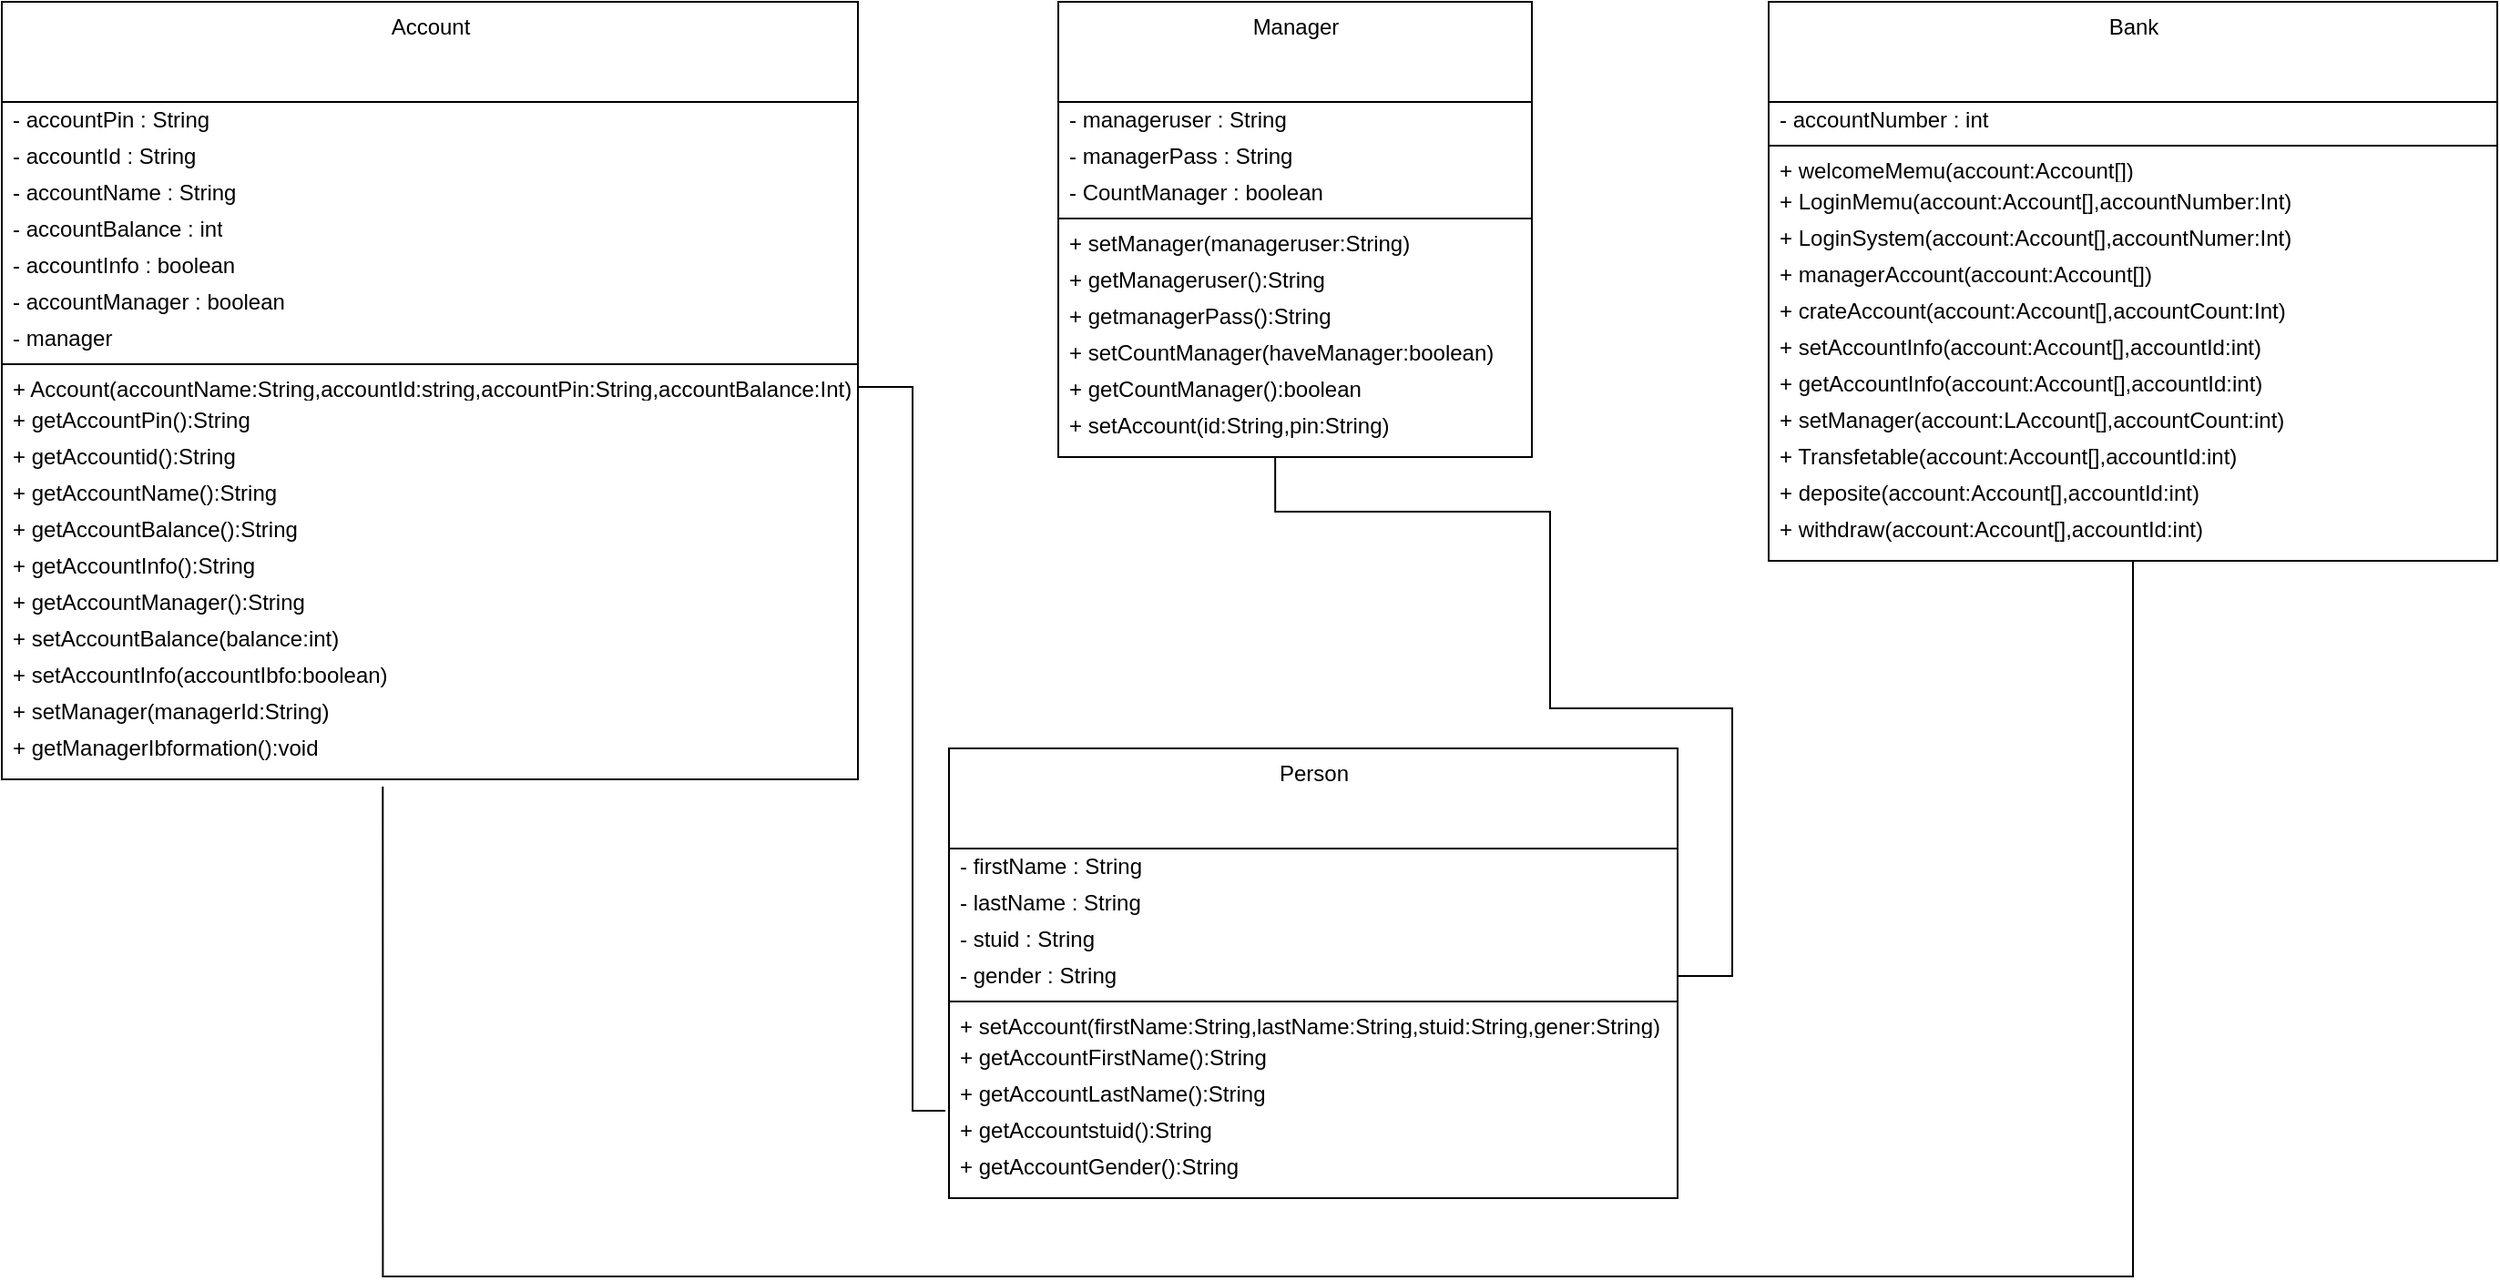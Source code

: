 <mxfile version="20.7.4" type="github"><diagram id="JO6oCsxJuUc-MY8HI_mp" name="หน้า-1"><mxGraphModel dx="1434" dy="796" grid="1" gridSize="10" guides="1" tooltips="1" connect="1" arrows="1" fold="1" page="1" pageScale="1" pageWidth="827" pageHeight="1169" math="0" shadow="0"><root><mxCell id="0"/><mxCell id="1" parent="0"/><mxCell id="xZTpXlC15Eumw9GcqY4F-44" value="Manager" style="swimlane;fontStyle=0;align=center;verticalAlign=top;childLayout=stackLayout;horizontal=1;startSize=55;horizontalStack=0;resizeParent=1;resizeParentMax=0;resizeLast=0;collapsible=0;marginBottom=0;html=1;" vertex="1" parent="1"><mxGeometry x="600" y="10" width="260" height="250" as="geometry"/></mxCell><mxCell id="xZTpXlC15Eumw9GcqY4F-46" value="- manageruser : String" style="text;html=1;strokeColor=none;fillColor=none;align=left;verticalAlign=middle;spacingLeft=4;spacingRight=4;overflow=hidden;rotatable=0;points=[[0,0.5],[1,0.5]];portConstraint=eastwest;" vertex="1" parent="xZTpXlC15Eumw9GcqY4F-44"><mxGeometry y="55" width="260" height="20" as="geometry"/></mxCell><mxCell id="xZTpXlC15Eumw9GcqY4F-48" value="- managerPass : String" style="text;html=1;strokeColor=none;fillColor=none;align=left;verticalAlign=middle;spacingLeft=4;spacingRight=4;overflow=hidden;rotatable=0;points=[[0,0.5],[1,0.5]];portConstraint=eastwest;" vertex="1" parent="xZTpXlC15Eumw9GcqY4F-44"><mxGeometry y="75" width="260" height="20" as="geometry"/></mxCell><mxCell id="xZTpXlC15Eumw9GcqY4F-55" value="- CountManager : boolean" style="text;html=1;strokeColor=none;fillColor=none;align=left;verticalAlign=middle;spacingLeft=4;spacingRight=4;overflow=hidden;rotatable=0;points=[[0,0.5],[1,0.5]];portConstraint=eastwest;" vertex="1" parent="xZTpXlC15Eumw9GcqY4F-44"><mxGeometry y="95" width="260" height="20" as="geometry"/></mxCell><mxCell id="xZTpXlC15Eumw9GcqY4F-49" value="" style="line;strokeWidth=1;fillColor=none;align=left;verticalAlign=middle;spacingTop=-1;spacingLeft=3;spacingRight=3;rotatable=0;labelPosition=right;points=[];portConstraint=eastwest;" vertex="1" parent="xZTpXlC15Eumw9GcqY4F-44"><mxGeometry y="115" width="260" height="8" as="geometry"/></mxCell><mxCell id="xZTpXlC15Eumw9GcqY4F-52" value="+ setManager(manageruser:String)" style="text;html=1;strokeColor=none;fillColor=none;align=left;verticalAlign=middle;spacingLeft=4;spacingRight=4;overflow=hidden;rotatable=0;points=[[0,0.5],[1,0.5]];portConstraint=eastwest;" vertex="1" parent="xZTpXlC15Eumw9GcqY4F-44"><mxGeometry y="123" width="260" height="20" as="geometry"/></mxCell><mxCell id="xZTpXlC15Eumw9GcqY4F-53" value="+ getManageruser():String" style="text;html=1;strokeColor=none;fillColor=none;align=left;verticalAlign=middle;spacingLeft=4;spacingRight=4;overflow=hidden;rotatable=0;points=[[0,0.5],[1,0.5]];portConstraint=eastwest;" vertex="1" parent="xZTpXlC15Eumw9GcqY4F-44"><mxGeometry y="143" width="260" height="20" as="geometry"/></mxCell><mxCell id="xZTpXlC15Eumw9GcqY4F-54" value="+ getmanagerPass():String" style="text;html=1;strokeColor=none;fillColor=none;align=left;verticalAlign=middle;spacingLeft=4;spacingRight=4;overflow=hidden;rotatable=0;points=[[0,0.5],[1,0.5]];portConstraint=eastwest;" vertex="1" parent="xZTpXlC15Eumw9GcqY4F-44"><mxGeometry y="163" width="260" height="20" as="geometry"/></mxCell><mxCell id="xZTpXlC15Eumw9GcqY4F-56" value="+ setCountManager(haveManager:boolean)" style="text;html=1;strokeColor=none;fillColor=none;align=left;verticalAlign=middle;spacingLeft=4;spacingRight=4;overflow=hidden;rotatable=0;points=[[0,0.5],[1,0.5]];portConstraint=eastwest;" vertex="1" parent="xZTpXlC15Eumw9GcqY4F-44"><mxGeometry y="183" width="260" height="20" as="geometry"/></mxCell><mxCell id="xZTpXlC15Eumw9GcqY4F-57" value="+ getCountManager():boolean" style="text;html=1;strokeColor=none;fillColor=none;align=left;verticalAlign=middle;spacingLeft=4;spacingRight=4;overflow=hidden;rotatable=0;points=[[0,0.5],[1,0.5]];portConstraint=eastwest;" vertex="1" parent="xZTpXlC15Eumw9GcqY4F-44"><mxGeometry y="203" width="260" height="20" as="geometry"/></mxCell><mxCell id="xZTpXlC15Eumw9GcqY4F-58" value="+ setAccount(id:String,pin:String)" style="text;html=1;strokeColor=none;fillColor=none;align=left;verticalAlign=middle;spacingLeft=4;spacingRight=4;overflow=hidden;rotatable=0;points=[[0,0.5],[1,0.5]];portConstraint=eastwest;" vertex="1" parent="xZTpXlC15Eumw9GcqY4F-44"><mxGeometry y="223" width="260" height="20" as="geometry"/></mxCell><mxCell id="xZTpXlC15Eumw9GcqY4F-51" value="&lt;br&gt;&lt;br&gt;&lt;br&gt;&lt;br&gt;&lt;br&gt;&lt;br&gt;&lt;br&gt;&lt;br&gt;&lt;br&gt;&lt;br&gt;&lt;br&gt;&lt;br&gt;&lt;br&gt;&lt;br&gt;&lt;br&gt;&lt;br&gt;&lt;br&gt;&lt;br&gt;&lt;br&gt;&lt;br&gt;&lt;br&gt;&lt;br&gt;&lt;br&gt;&lt;br&gt;&lt;br&gt;&lt;br&gt;&lt;br&gt;&lt;br&gt;&lt;br&gt;&lt;br&gt;&lt;br&gt;&lt;br&gt;&lt;br&gt;&lt;br&gt;&lt;br&gt;&lt;br&gt;&lt;br&gt;&lt;br&gt;&lt;br&gt;&lt;br&gt;&lt;br&gt;&lt;br&gt;&lt;br&gt;&lt;br&gt;&lt;br&gt;&lt;br&gt;&lt;br&gt;&lt;br&gt;&lt;br&gt;&lt;br&gt;&lt;br&gt;&lt;br&gt;&lt;br&gt;&lt;br&gt;&lt;br&gt;" style="text;html=1;strokeColor=none;fillColor=none;align=left;verticalAlign=middle;spacingLeft=4;spacingRight=4;overflow=hidden;rotatable=0;points=[[0,0.5],[1,0.5]];portConstraint=eastwest;" vertex="1" parent="xZTpXlC15Eumw9GcqY4F-44"><mxGeometry y="243" width="260" height="7" as="geometry"/></mxCell><mxCell id="xZTpXlC15Eumw9GcqY4F-60" value="Person" style="swimlane;fontStyle=0;align=center;verticalAlign=top;childLayout=stackLayout;horizontal=1;startSize=55;horizontalStack=0;resizeParent=1;resizeParentMax=0;resizeLast=0;collapsible=0;marginBottom=0;html=1;" vertex="1" parent="1"><mxGeometry x="540" y="420" width="400" height="247" as="geometry"/></mxCell><mxCell id="xZTpXlC15Eumw9GcqY4F-61" value="- firstName : String" style="text;html=1;strokeColor=none;fillColor=none;align=left;verticalAlign=middle;spacingLeft=4;spacingRight=4;overflow=hidden;rotatable=0;points=[[0,0.5],[1,0.5]];portConstraint=eastwest;" vertex="1" parent="xZTpXlC15Eumw9GcqY4F-60"><mxGeometry y="55" width="400" height="20" as="geometry"/></mxCell><mxCell id="xZTpXlC15Eumw9GcqY4F-62" value="- lastName : String" style="text;html=1;strokeColor=none;fillColor=none;align=left;verticalAlign=middle;spacingLeft=4;spacingRight=4;overflow=hidden;rotatable=0;points=[[0,0.5],[1,0.5]];portConstraint=eastwest;" vertex="1" parent="xZTpXlC15Eumw9GcqY4F-60"><mxGeometry y="75" width="400" height="20" as="geometry"/></mxCell><mxCell id="xZTpXlC15Eumw9GcqY4F-63" value="- stuid : String" style="text;html=1;strokeColor=none;fillColor=none;align=left;verticalAlign=middle;spacingLeft=4;spacingRight=4;overflow=hidden;rotatable=0;points=[[0,0.5],[1,0.5]];portConstraint=eastwest;" vertex="1" parent="xZTpXlC15Eumw9GcqY4F-60"><mxGeometry y="95" width="400" height="20" as="geometry"/></mxCell><mxCell id="xZTpXlC15Eumw9GcqY4F-72" value="- gender : String" style="text;html=1;strokeColor=none;fillColor=none;align=left;verticalAlign=middle;spacingLeft=4;spacingRight=4;overflow=hidden;rotatable=0;points=[[0,0.5],[1,0.5]];portConstraint=eastwest;" vertex="1" parent="xZTpXlC15Eumw9GcqY4F-60"><mxGeometry y="115" width="400" height="20" as="geometry"/></mxCell><mxCell id="xZTpXlC15Eumw9GcqY4F-64" value="" style="line;strokeWidth=1;fillColor=none;align=left;verticalAlign=middle;spacingTop=-1;spacingLeft=3;spacingRight=3;rotatable=0;labelPosition=right;points=[];portConstraint=eastwest;" vertex="1" parent="xZTpXlC15Eumw9GcqY4F-60"><mxGeometry y="135" width="400" height="8" as="geometry"/></mxCell><mxCell id="xZTpXlC15Eumw9GcqY4F-65" value="+ setAccount(firstName:String,lastName:String,stuid:String,gener:String)" style="text;html=1;strokeColor=none;fillColor=none;align=left;verticalAlign=middle;spacingLeft=4;spacingRight=4;overflow=hidden;rotatable=0;points=[[0,0.5],[1,0.5]];portConstraint=eastwest;" vertex="1" parent="xZTpXlC15Eumw9GcqY4F-60"><mxGeometry y="143" width="400" height="17" as="geometry"/></mxCell><mxCell id="xZTpXlC15Eumw9GcqY4F-66" value="+ getAccountFirstName():String" style="text;html=1;strokeColor=none;fillColor=none;align=left;verticalAlign=middle;spacingLeft=4;spacingRight=4;overflow=hidden;rotatable=0;points=[[0,0.5],[1,0.5]];portConstraint=eastwest;" vertex="1" parent="xZTpXlC15Eumw9GcqY4F-60"><mxGeometry y="160" width="400" height="20" as="geometry"/></mxCell><mxCell id="xZTpXlC15Eumw9GcqY4F-67" value="+ getAccountLastName():String" style="text;html=1;strokeColor=none;fillColor=none;align=left;verticalAlign=middle;spacingLeft=4;spacingRight=4;overflow=hidden;rotatable=0;points=[[0,0.5],[1,0.5]];portConstraint=eastwest;" vertex="1" parent="xZTpXlC15Eumw9GcqY4F-60"><mxGeometry y="180" width="400" height="20" as="geometry"/></mxCell><mxCell id="xZTpXlC15Eumw9GcqY4F-69" value="+ getAccountstuid():String" style="text;html=1;strokeColor=none;fillColor=none;align=left;verticalAlign=middle;spacingLeft=4;spacingRight=4;overflow=hidden;rotatable=0;points=[[0,0.5],[1,0.5]];portConstraint=eastwest;" vertex="1" parent="xZTpXlC15Eumw9GcqY4F-60"><mxGeometry y="200" width="400" height="20" as="geometry"/></mxCell><mxCell id="xZTpXlC15Eumw9GcqY4F-70" value="+ getAccountGender():String" style="text;html=1;strokeColor=none;fillColor=none;align=left;verticalAlign=middle;spacingLeft=4;spacingRight=4;overflow=hidden;rotatable=0;points=[[0,0.5],[1,0.5]];portConstraint=eastwest;" vertex="1" parent="xZTpXlC15Eumw9GcqY4F-60"><mxGeometry y="220" width="400" height="20" as="geometry"/></mxCell><mxCell id="xZTpXlC15Eumw9GcqY4F-71" value="&lt;br&gt;&lt;br&gt;&lt;br&gt;&lt;br&gt;&lt;br&gt;&lt;br&gt;&lt;br&gt;&lt;br&gt;&lt;br&gt;&lt;br&gt;&lt;br&gt;&lt;br&gt;&lt;br&gt;&lt;br&gt;&lt;br&gt;&lt;br&gt;&lt;br&gt;&lt;br&gt;&lt;br&gt;&lt;br&gt;&lt;br&gt;&lt;br&gt;&lt;br&gt;&lt;br&gt;&lt;br&gt;&lt;br&gt;&lt;br&gt;&lt;br&gt;&lt;br&gt;&lt;br&gt;&lt;br&gt;&lt;br&gt;&lt;br&gt;&lt;br&gt;&lt;br&gt;&lt;br&gt;&lt;br&gt;&lt;br&gt;&lt;br&gt;&lt;br&gt;&lt;br&gt;&lt;br&gt;&lt;br&gt;&lt;br&gt;&lt;br&gt;&lt;br&gt;&lt;br&gt;&lt;br&gt;&lt;br&gt;&lt;br&gt;&lt;br&gt;&lt;br&gt;&lt;br&gt;&lt;br&gt;&lt;br&gt;" style="text;html=1;strokeColor=none;fillColor=none;align=left;verticalAlign=middle;spacingLeft=4;spacingRight=4;overflow=hidden;rotatable=0;points=[[0,0.5],[1,0.5]];portConstraint=eastwest;" vertex="1" parent="xZTpXlC15Eumw9GcqY4F-60"><mxGeometry y="240" width="400" height="7" as="geometry"/></mxCell><mxCell id="xZTpXlC15Eumw9GcqY4F-73" value="Account" style="swimlane;fontStyle=0;align=center;verticalAlign=top;childLayout=stackLayout;horizontal=1;startSize=55;horizontalStack=0;resizeParent=1;resizeParentMax=0;resizeLast=0;collapsible=0;marginBottom=0;html=1;" vertex="1" parent="1"><mxGeometry x="20" y="10" width="470" height="427" as="geometry"/></mxCell><mxCell id="xZTpXlC15Eumw9GcqY4F-74" value="- accountPin : String" style="text;html=1;strokeColor=none;fillColor=none;align=left;verticalAlign=middle;spacingLeft=4;spacingRight=4;overflow=hidden;rotatable=0;points=[[0,0.5],[1,0.5]];portConstraint=eastwest;" vertex="1" parent="xZTpXlC15Eumw9GcqY4F-73"><mxGeometry y="55" width="470" height="20" as="geometry"/></mxCell><mxCell id="xZTpXlC15Eumw9GcqY4F-75" value="- accountId : String" style="text;html=1;strokeColor=none;fillColor=none;align=left;verticalAlign=middle;spacingLeft=4;spacingRight=4;overflow=hidden;rotatable=0;points=[[0,0.5],[1,0.5]];portConstraint=eastwest;" vertex="1" parent="xZTpXlC15Eumw9GcqY4F-73"><mxGeometry y="75" width="470" height="20" as="geometry"/></mxCell><mxCell id="xZTpXlC15Eumw9GcqY4F-87" value="- accountName : String" style="text;html=1;strokeColor=none;fillColor=none;align=left;verticalAlign=middle;spacingLeft=4;spacingRight=4;overflow=hidden;rotatable=0;points=[[0,0.5],[1,0.5]];portConstraint=eastwest;" vertex="1" parent="xZTpXlC15Eumw9GcqY4F-73"><mxGeometry y="95" width="470" height="20" as="geometry"/></mxCell><mxCell id="xZTpXlC15Eumw9GcqY4F-89" value="- accountBalance : int" style="text;html=1;strokeColor=none;fillColor=none;align=left;verticalAlign=middle;spacingLeft=4;spacingRight=4;overflow=hidden;rotatable=0;points=[[0,0.5],[1,0.5]];portConstraint=eastwest;" vertex="1" parent="xZTpXlC15Eumw9GcqY4F-73"><mxGeometry y="115" width="470" height="20" as="geometry"/></mxCell><mxCell id="xZTpXlC15Eumw9GcqY4F-88" value="- accountInfo : boolean" style="text;html=1;strokeColor=none;fillColor=none;align=left;verticalAlign=middle;spacingLeft=4;spacingRight=4;overflow=hidden;rotatable=0;points=[[0,0.5],[1,0.5]];portConstraint=eastwest;" vertex="1" parent="xZTpXlC15Eumw9GcqY4F-73"><mxGeometry y="135" width="470" height="20" as="geometry"/></mxCell><mxCell id="xZTpXlC15Eumw9GcqY4F-76" value="- accountManager : boolean" style="text;html=1;strokeColor=none;fillColor=none;align=left;verticalAlign=middle;spacingLeft=4;spacingRight=4;overflow=hidden;rotatable=0;points=[[0,0.5],[1,0.5]];portConstraint=eastwest;" vertex="1" parent="xZTpXlC15Eumw9GcqY4F-73"><mxGeometry y="155" width="470" height="20" as="geometry"/></mxCell><mxCell id="xZTpXlC15Eumw9GcqY4F-77" value="- manager" style="text;html=1;strokeColor=none;fillColor=none;align=left;verticalAlign=middle;spacingLeft=4;spacingRight=4;overflow=hidden;rotatable=0;points=[[0,0.5],[1,0.5]];portConstraint=eastwest;" vertex="1" parent="xZTpXlC15Eumw9GcqY4F-73"><mxGeometry y="175" width="470" height="20" as="geometry"/></mxCell><mxCell id="xZTpXlC15Eumw9GcqY4F-78" value="" style="line;strokeWidth=1;fillColor=none;align=left;verticalAlign=middle;spacingTop=-1;spacingLeft=3;spacingRight=3;rotatable=0;labelPosition=right;points=[];portConstraint=eastwest;" vertex="1" parent="xZTpXlC15Eumw9GcqY4F-73"><mxGeometry y="195" width="470" height="8" as="geometry"/></mxCell><mxCell id="xZTpXlC15Eumw9GcqY4F-79" value="+ Account(accountName:String,accountId:string,accountPin:String,accountBalance:Int)" style="text;html=1;strokeColor=none;fillColor=none;align=left;verticalAlign=middle;spacingLeft=4;spacingRight=4;overflow=hidden;rotatable=0;points=[[0,0.5],[1,0.5]];portConstraint=eastwest;" vertex="1" parent="xZTpXlC15Eumw9GcqY4F-73"><mxGeometry y="203" width="470" height="17" as="geometry"/></mxCell><mxCell id="xZTpXlC15Eumw9GcqY4F-80" value="+ getAccountPin():String" style="text;html=1;strokeColor=none;fillColor=none;align=left;verticalAlign=middle;spacingLeft=4;spacingRight=4;overflow=hidden;rotatable=0;points=[[0,0.5],[1,0.5]];portConstraint=eastwest;" vertex="1" parent="xZTpXlC15Eumw9GcqY4F-73"><mxGeometry y="220" width="470" height="20" as="geometry"/></mxCell><mxCell id="xZTpXlC15Eumw9GcqY4F-81" value="+ getAccountid():String" style="text;html=1;strokeColor=none;fillColor=none;align=left;verticalAlign=middle;spacingLeft=4;spacingRight=4;overflow=hidden;rotatable=0;points=[[0,0.5],[1,0.5]];portConstraint=eastwest;" vertex="1" parent="xZTpXlC15Eumw9GcqY4F-73"><mxGeometry y="240" width="470" height="20" as="geometry"/></mxCell><mxCell id="xZTpXlC15Eumw9GcqY4F-82" value="+ getAccountName():String" style="text;html=1;strokeColor=none;fillColor=none;align=left;verticalAlign=middle;spacingLeft=4;spacingRight=4;overflow=hidden;rotatable=0;points=[[0,0.5],[1,0.5]];portConstraint=eastwest;" vertex="1" parent="xZTpXlC15Eumw9GcqY4F-73"><mxGeometry y="260" width="470" height="20" as="geometry"/></mxCell><mxCell id="xZTpXlC15Eumw9GcqY4F-90" value="+ getAccountBalance():String" style="text;html=1;strokeColor=none;fillColor=none;align=left;verticalAlign=middle;spacingLeft=4;spacingRight=4;overflow=hidden;rotatable=0;points=[[0,0.5],[1,0.5]];portConstraint=eastwest;" vertex="1" parent="xZTpXlC15Eumw9GcqY4F-73"><mxGeometry y="280" width="470" height="20" as="geometry"/></mxCell><mxCell id="xZTpXlC15Eumw9GcqY4F-92" value="+ getAccountInfo():String" style="text;html=1;strokeColor=none;fillColor=none;align=left;verticalAlign=middle;spacingLeft=4;spacingRight=4;overflow=hidden;rotatable=0;points=[[0,0.5],[1,0.5]];portConstraint=eastwest;" vertex="1" parent="xZTpXlC15Eumw9GcqY4F-73"><mxGeometry y="300" width="470" height="20" as="geometry"/></mxCell><mxCell id="xZTpXlC15Eumw9GcqY4F-93" value="+ getAccountManager():String" style="text;html=1;strokeColor=none;fillColor=none;align=left;verticalAlign=middle;spacingLeft=4;spacingRight=4;overflow=hidden;rotatable=0;points=[[0,0.5],[1,0.5]];portConstraint=eastwest;" vertex="1" parent="xZTpXlC15Eumw9GcqY4F-73"><mxGeometry y="320" width="470" height="20" as="geometry"/></mxCell><mxCell id="xZTpXlC15Eumw9GcqY4F-94" value="+ setAccountBalance(balance:int)" style="text;html=1;strokeColor=none;fillColor=none;align=left;verticalAlign=middle;spacingLeft=4;spacingRight=4;overflow=hidden;rotatable=0;points=[[0,0.5],[1,0.5]];portConstraint=eastwest;" vertex="1" parent="xZTpXlC15Eumw9GcqY4F-73"><mxGeometry y="340" width="470" height="20" as="geometry"/></mxCell><mxCell id="xZTpXlC15Eumw9GcqY4F-91" value="+ setAccountInfo(accountIbfo:boolean)" style="text;html=1;strokeColor=none;fillColor=none;align=left;verticalAlign=middle;spacingLeft=4;spacingRight=4;overflow=hidden;rotatable=0;points=[[0,0.5],[1,0.5]];portConstraint=eastwest;" vertex="1" parent="xZTpXlC15Eumw9GcqY4F-73"><mxGeometry y="360" width="470" height="20" as="geometry"/></mxCell><mxCell id="xZTpXlC15Eumw9GcqY4F-83" value="+ setManager(managerId:String)" style="text;html=1;strokeColor=none;fillColor=none;align=left;verticalAlign=middle;spacingLeft=4;spacingRight=4;overflow=hidden;rotatable=0;points=[[0,0.5],[1,0.5]];portConstraint=eastwest;" vertex="1" parent="xZTpXlC15Eumw9GcqY4F-73"><mxGeometry y="380" width="470" height="20" as="geometry"/></mxCell><mxCell id="xZTpXlC15Eumw9GcqY4F-95" value="+ getManagerIbformation():void" style="text;html=1;strokeColor=none;fillColor=none;align=left;verticalAlign=middle;spacingLeft=4;spacingRight=4;overflow=hidden;rotatable=0;points=[[0,0.5],[1,0.5]];portConstraint=eastwest;" vertex="1" parent="xZTpXlC15Eumw9GcqY4F-73"><mxGeometry y="400" width="470" height="20" as="geometry"/></mxCell><mxCell id="xZTpXlC15Eumw9GcqY4F-84" value="&lt;br&gt;&lt;br&gt;&lt;br&gt;&lt;br&gt;&lt;br&gt;&lt;br&gt;&lt;br&gt;&lt;br&gt;&lt;br&gt;&lt;br&gt;&lt;br&gt;&lt;br&gt;&lt;br&gt;&lt;br&gt;&lt;br&gt;&lt;br&gt;&lt;br&gt;&lt;br&gt;&lt;br&gt;&lt;br&gt;&lt;br&gt;&lt;br&gt;&lt;br&gt;&lt;br&gt;&lt;br&gt;&lt;br&gt;&lt;br&gt;&lt;br&gt;&lt;br&gt;&lt;br&gt;&lt;br&gt;&lt;br&gt;&lt;br&gt;&lt;br&gt;&lt;br&gt;&lt;br&gt;&lt;br&gt;&lt;br&gt;&lt;br&gt;&lt;br&gt;&lt;br&gt;&lt;br&gt;&lt;br&gt;&lt;br&gt;&lt;br&gt;&lt;br&gt;&lt;br&gt;&lt;br&gt;&lt;br&gt;&lt;br&gt;&lt;br&gt;&lt;br&gt;&lt;br&gt;&lt;br&gt;&lt;br&gt;" style="text;html=1;strokeColor=none;fillColor=none;align=left;verticalAlign=middle;spacingLeft=4;spacingRight=4;overflow=hidden;rotatable=0;points=[[0,0.5],[1,0.5]];portConstraint=eastwest;" vertex="1" parent="xZTpXlC15Eumw9GcqY4F-73"><mxGeometry y="420" width="470" height="7" as="geometry"/></mxCell><mxCell id="xZTpXlC15Eumw9GcqY4F-115" style="edgeStyle=orthogonalEdgeStyle;rounded=0;orthogonalLoop=1;jettySize=auto;html=1;entryX=0.445;entryY=1.571;entryDx=0;entryDy=0;entryPerimeter=0;strokeWidth=1;strokeColor=default;endArrow=none;endFill=0;" edge="1" parent="1" source="xZTpXlC15Eumw9GcqY4F-96" target="xZTpXlC15Eumw9GcqY4F-84"><mxGeometry relative="1" as="geometry"><mxPoint x="1190" y="800" as="targetPoint"/><Array as="points"><mxPoint x="1190" y="710"/><mxPoint x="229" y="710"/></Array></mxGeometry></mxCell><mxCell id="xZTpXlC15Eumw9GcqY4F-96" value="Bank" style="swimlane;fontStyle=0;align=center;verticalAlign=top;childLayout=stackLayout;horizontal=1;startSize=55;horizontalStack=0;resizeParent=1;resizeParentMax=0;resizeLast=0;collapsible=0;marginBottom=0;html=1;" vertex="1" parent="1"><mxGeometry x="990" y="10" width="400" height="307" as="geometry"/></mxCell><mxCell id="xZTpXlC15Eumw9GcqY4F-97" value="- accountNumber : int" style="text;html=1;strokeColor=none;fillColor=none;align=left;verticalAlign=middle;spacingLeft=4;spacingRight=4;overflow=hidden;rotatable=0;points=[[0,0.5],[1,0.5]];portConstraint=eastwest;" vertex="1" parent="xZTpXlC15Eumw9GcqY4F-96"><mxGeometry y="55" width="400" height="20" as="geometry"/></mxCell><mxCell id="xZTpXlC15Eumw9GcqY4F-101" value="" style="line;strokeWidth=1;fillColor=none;align=left;verticalAlign=middle;spacingTop=-1;spacingLeft=3;spacingRight=3;rotatable=0;labelPosition=right;points=[];portConstraint=eastwest;" vertex="1" parent="xZTpXlC15Eumw9GcqY4F-96"><mxGeometry y="75" width="400" height="8" as="geometry"/></mxCell><mxCell id="xZTpXlC15Eumw9GcqY4F-102" value="+ welcomeMemu(account:Account[])" style="text;html=1;strokeColor=none;fillColor=none;align=left;verticalAlign=middle;spacingLeft=4;spacingRight=4;overflow=hidden;rotatable=0;points=[[0,0.5],[1,0.5]];portConstraint=eastwest;" vertex="1" parent="xZTpXlC15Eumw9GcqY4F-96"><mxGeometry y="83" width="400" height="17" as="geometry"/></mxCell><mxCell id="xZTpXlC15Eumw9GcqY4F-103" value="+ LoginMemu(account:Account[],accountNumber:Int)" style="text;html=1;strokeColor=none;fillColor=none;align=left;verticalAlign=middle;spacingLeft=4;spacingRight=4;overflow=hidden;rotatable=0;points=[[0,0.5],[1,0.5]];portConstraint=eastwest;" vertex="1" parent="xZTpXlC15Eumw9GcqY4F-96"><mxGeometry y="100" width="400" height="20" as="geometry"/></mxCell><mxCell id="xZTpXlC15Eumw9GcqY4F-104" value="+ LoginSystem(account:Account[],accountNumer:Int)" style="text;html=1;strokeColor=none;fillColor=none;align=left;verticalAlign=middle;spacingLeft=4;spacingRight=4;overflow=hidden;rotatable=0;points=[[0,0.5],[1,0.5]];portConstraint=eastwest;" vertex="1" parent="xZTpXlC15Eumw9GcqY4F-96"><mxGeometry y="120" width="400" height="20" as="geometry"/></mxCell><mxCell id="xZTpXlC15Eumw9GcqY4F-105" value="+ managerAccount(account:Account[])" style="text;html=1;strokeColor=none;fillColor=none;align=left;verticalAlign=middle;spacingLeft=4;spacingRight=4;overflow=hidden;rotatable=0;points=[[0,0.5],[1,0.5]];portConstraint=eastwest;" vertex="1" parent="xZTpXlC15Eumw9GcqY4F-96"><mxGeometry y="140" width="400" height="20" as="geometry"/></mxCell><mxCell id="xZTpXlC15Eumw9GcqY4F-106" value="+ crateAccount(account:Account[],accountCount:Int)" style="text;html=1;strokeColor=none;fillColor=none;align=left;verticalAlign=middle;spacingLeft=4;spacingRight=4;overflow=hidden;rotatable=0;points=[[0,0.5],[1,0.5]];portConstraint=eastwest;" vertex="1" parent="xZTpXlC15Eumw9GcqY4F-96"><mxGeometry y="160" width="400" height="20" as="geometry"/></mxCell><mxCell id="xZTpXlC15Eumw9GcqY4F-108" value="+ setAccountInfo(account:Account[],accountId:int)" style="text;html=1;strokeColor=none;fillColor=none;align=left;verticalAlign=middle;spacingLeft=4;spacingRight=4;overflow=hidden;rotatable=0;points=[[0,0.5],[1,0.5]];portConstraint=eastwest;" vertex="1" parent="xZTpXlC15Eumw9GcqY4F-96"><mxGeometry y="180" width="400" height="20" as="geometry"/></mxCell><mxCell id="xZTpXlC15Eumw9GcqY4F-109" value="+ getAccountInfo(account:Account[],accountId:int)" style="text;html=1;strokeColor=none;fillColor=none;align=left;verticalAlign=middle;spacingLeft=4;spacingRight=4;overflow=hidden;rotatable=0;points=[[0,0.5],[1,0.5]];portConstraint=eastwest;" vertex="1" parent="xZTpXlC15Eumw9GcqY4F-96"><mxGeometry y="200" width="400" height="20" as="geometry"/></mxCell><mxCell id="xZTpXlC15Eumw9GcqY4F-111" value="+ setManager(account:LAccount[],accountCount:int)" style="text;html=1;strokeColor=none;fillColor=none;align=left;verticalAlign=middle;spacingLeft=4;spacingRight=4;overflow=hidden;rotatable=0;points=[[0,0.5],[1,0.5]];portConstraint=eastwest;" vertex="1" parent="xZTpXlC15Eumw9GcqY4F-96"><mxGeometry y="220" width="400" height="20" as="geometry"/></mxCell><mxCell id="xZTpXlC15Eumw9GcqY4F-112" value="+ Transfetable(account:Account[],accountId:int)" style="text;html=1;strokeColor=none;fillColor=none;align=left;verticalAlign=middle;spacingLeft=4;spacingRight=4;overflow=hidden;rotatable=0;points=[[0,0.5],[1,0.5]];portConstraint=eastwest;" vertex="1" parent="xZTpXlC15Eumw9GcqY4F-96"><mxGeometry y="240" width="400" height="20" as="geometry"/></mxCell><mxCell id="xZTpXlC15Eumw9GcqY4F-110" value="+ deposite(account:Account[],accountId:int)" style="text;html=1;strokeColor=none;fillColor=none;align=left;verticalAlign=middle;spacingLeft=4;spacingRight=4;overflow=hidden;rotatable=0;points=[[0,0.5],[1,0.5]];portConstraint=eastwest;" vertex="1" parent="xZTpXlC15Eumw9GcqY4F-96"><mxGeometry y="260" width="400" height="20" as="geometry"/></mxCell><mxCell id="xZTpXlC15Eumw9GcqY4F-113" value="+ withdraw(account:Account[],accountId:int)" style="text;html=1;strokeColor=none;fillColor=none;align=left;verticalAlign=middle;spacingLeft=4;spacingRight=4;overflow=hidden;rotatable=0;points=[[0,0.5],[1,0.5]];portConstraint=eastwest;" vertex="1" parent="xZTpXlC15Eumw9GcqY4F-96"><mxGeometry y="280" width="400" height="20" as="geometry"/></mxCell><mxCell id="xZTpXlC15Eumw9GcqY4F-107" value="&lt;br&gt;&lt;br&gt;&lt;br&gt;&lt;br&gt;&lt;br&gt;&lt;br&gt;&lt;br&gt;&lt;br&gt;&lt;br&gt;&lt;br&gt;&lt;br&gt;&lt;br&gt;&lt;br&gt;&lt;br&gt;&lt;br&gt;&lt;br&gt;&lt;br&gt;&lt;br&gt;&lt;br&gt;&lt;br&gt;&lt;br&gt;&lt;br&gt;&lt;br&gt;&lt;br&gt;&lt;br&gt;&lt;br&gt;&lt;br&gt;&lt;br&gt;&lt;br&gt;&lt;br&gt;&lt;br&gt;&lt;br&gt;&lt;br&gt;&lt;br&gt;&lt;br&gt;&lt;br&gt;&lt;br&gt;&lt;br&gt;&lt;br&gt;&lt;br&gt;&lt;br&gt;&lt;br&gt;&lt;br&gt;&lt;br&gt;&lt;br&gt;&lt;br&gt;&lt;br&gt;&lt;br&gt;&lt;br&gt;&lt;br&gt;&lt;br&gt;&lt;br&gt;&lt;br&gt;&lt;br&gt;&lt;br&gt;" style="text;html=1;strokeColor=none;fillColor=none;align=left;verticalAlign=middle;spacingLeft=4;spacingRight=4;overflow=hidden;rotatable=0;points=[[0,0.5],[1,0.5]];portConstraint=eastwest;" vertex="1" parent="xZTpXlC15Eumw9GcqY4F-96"><mxGeometry y="300" width="400" height="7" as="geometry"/></mxCell><mxCell id="xZTpXlC15Eumw9GcqY4F-114" value="" style="edgeStyle=orthogonalEdgeStyle;rounded=0;orthogonalLoop=1;jettySize=auto;html=1;entryX=-0.005;entryY=-0.05;entryDx=0;entryDy=0;entryPerimeter=0;endArrow=none;endFill=0;" edge="1" parent="1" source="xZTpXlC15Eumw9GcqY4F-79" target="xZTpXlC15Eumw9GcqY4F-69"><mxGeometry relative="1" as="geometry"><Array as="points"><mxPoint x="520" y="222"/><mxPoint x="520" y="619"/></Array></mxGeometry></mxCell><mxCell id="xZTpXlC15Eumw9GcqY4F-116" style="edgeStyle=orthogonalEdgeStyle;rounded=0;orthogonalLoop=1;jettySize=auto;html=1;entryX=0.458;entryY=1;entryDx=0;entryDy=0;entryPerimeter=0;endArrow=none;endFill=0;" edge="1" parent="1" source="xZTpXlC15Eumw9GcqY4F-72" target="xZTpXlC15Eumw9GcqY4F-51"><mxGeometry relative="1" as="geometry"><Array as="points"><mxPoint x="970" y="545"/><mxPoint x="970" y="398"/><mxPoint x="870" y="398"/><mxPoint x="870" y="290"/><mxPoint x="719" y="290"/></Array></mxGeometry></mxCell></root></mxGraphModel></diagram></mxfile>
